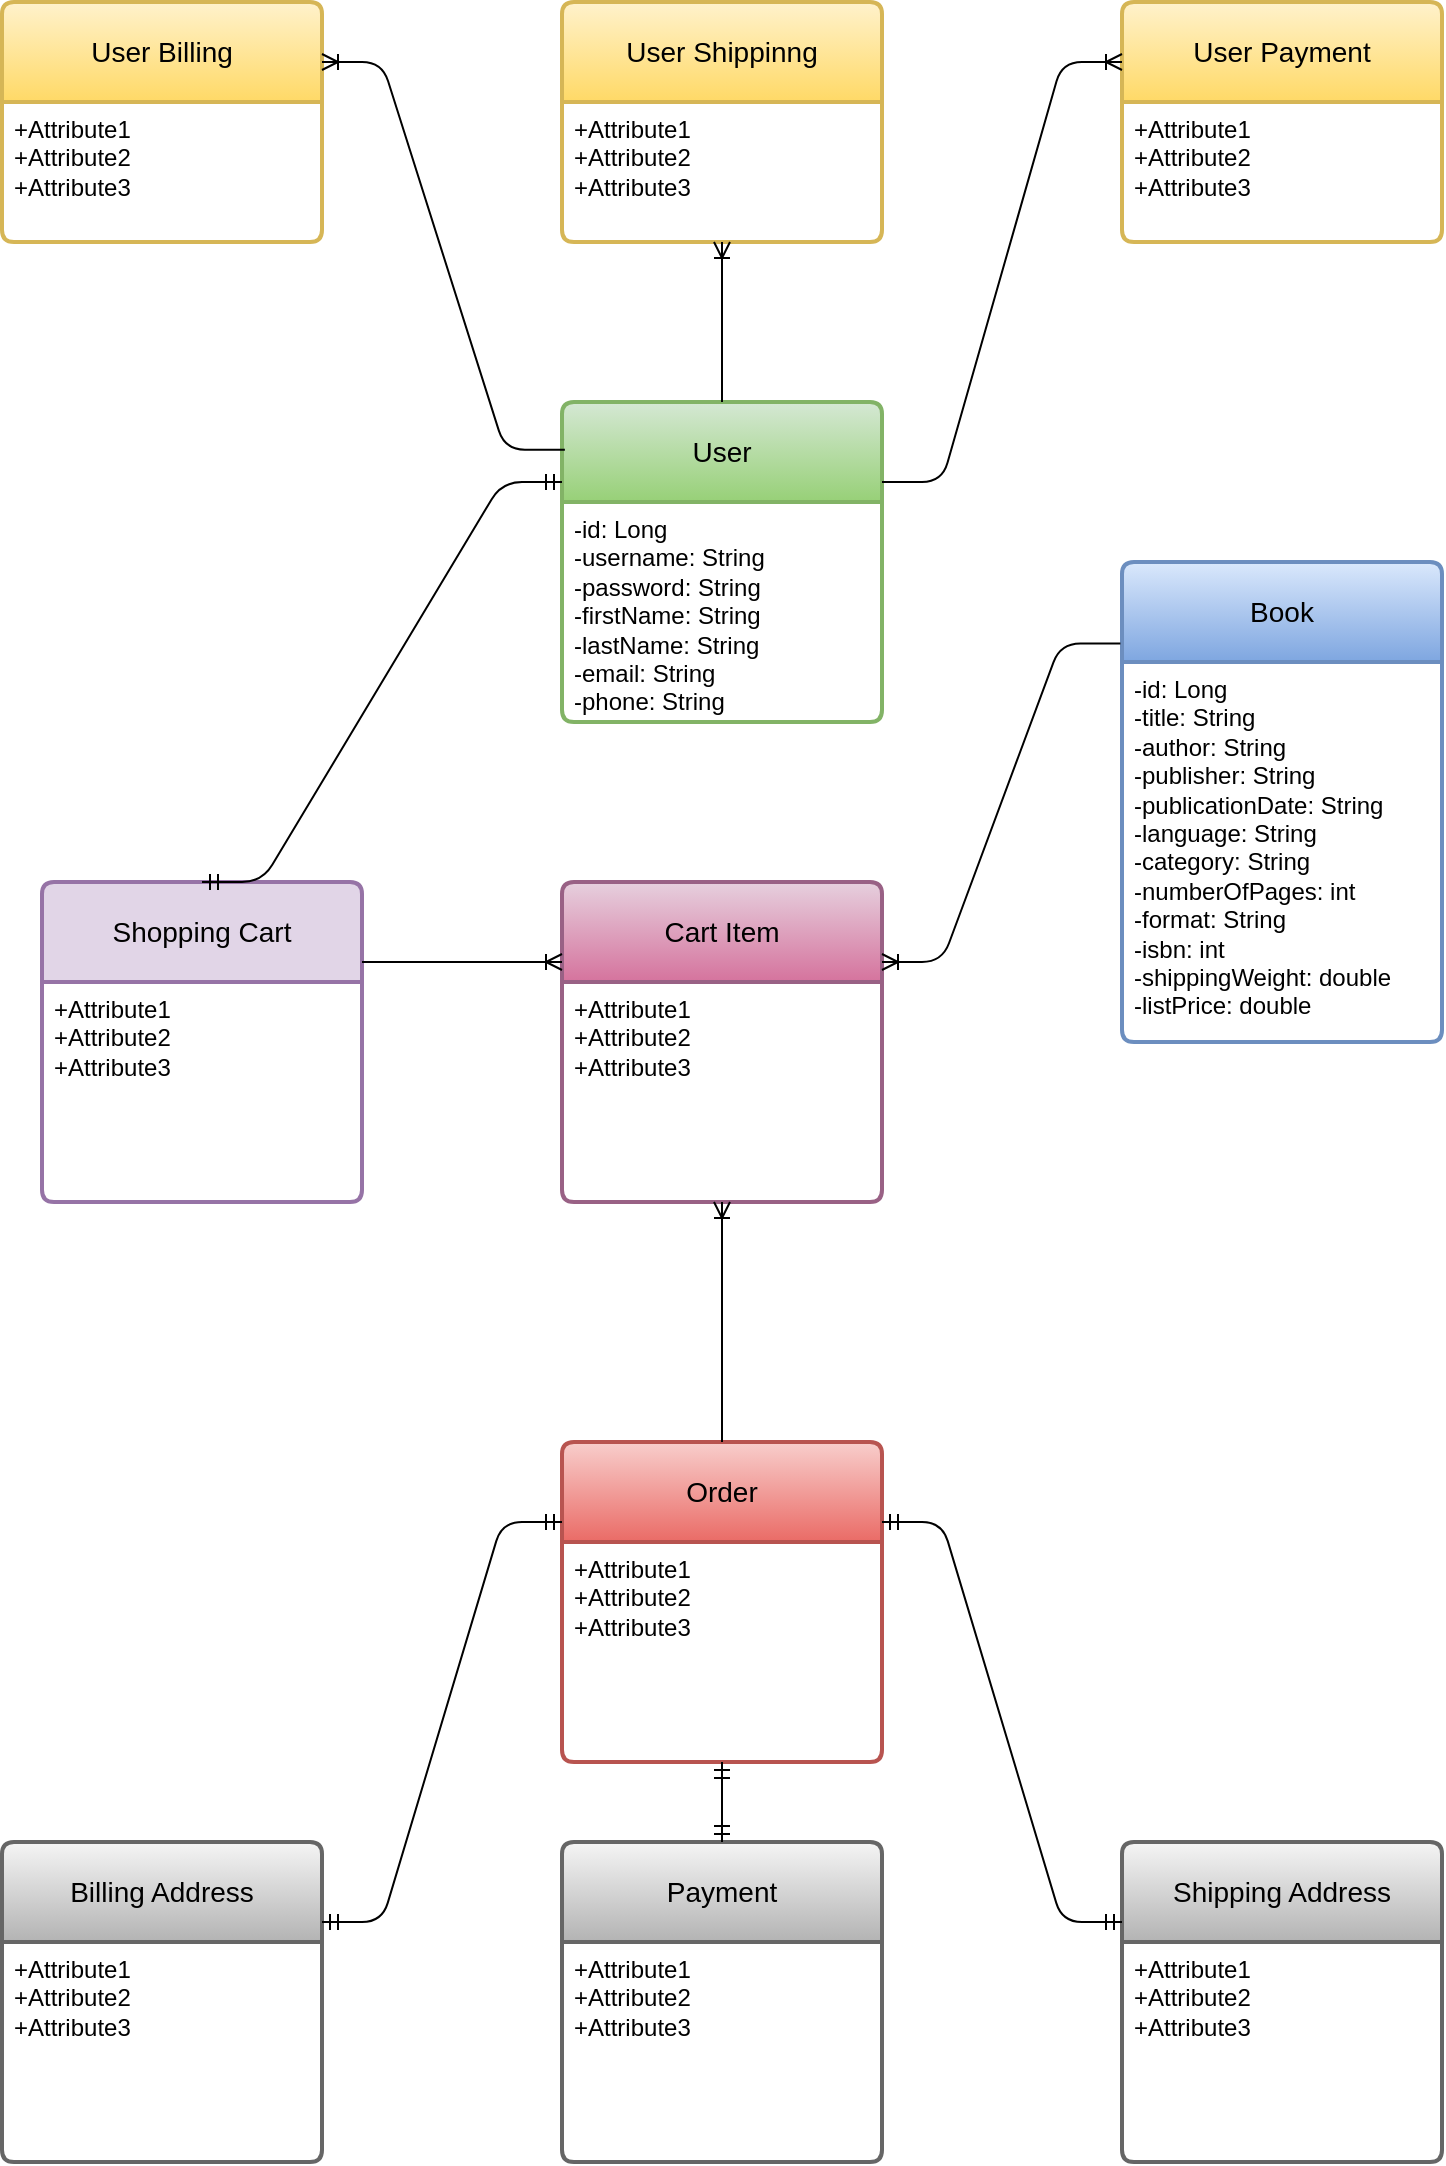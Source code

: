 <mxfile version="22.1.21" type="device">
  <diagram name="ERD Alpine Bookstore" id="efa7a0a1-bf9b-a30e-e6df-94a7791c09e9">
    <mxGraphModel dx="1069" dy="748" grid="1" gridSize="10" guides="1" tooltips="1" connect="1" arrows="1" fold="1" page="1" pageScale="1" pageWidth="826" pageHeight="1169" background="none" math="0" shadow="0">
      <root>
        <mxCell id="0" />
        <mxCell id="1" parent="0" />
        <mxCell id="V7H8Wha3FZnOUQtV0K5t-114" value="User" style="swimlane;childLayout=stackLayout;horizontal=1;startSize=50;horizontalStack=0;rounded=1;fontSize=14;fontStyle=0;strokeWidth=2;resizeParent=0;resizeLast=1;shadow=0;dashed=0;align=center;arcSize=4;whiteSpace=wrap;html=1;fillColor=#d5e8d4;strokeColor=#82b366;gradientColor=#97d077;" parent="1" vertex="1">
          <mxGeometry x="320" y="240" width="160" height="160" as="geometry" />
        </mxCell>
        <mxCell id="V7H8Wha3FZnOUQtV0K5t-115" value="-id: Long&lt;br&gt;-username: String&lt;br&gt;-password: String&lt;br&gt;-firstName: String&lt;br&gt;-lastName: String&lt;br&gt;-email: String&lt;br&gt;-phone: String" style="align=left;strokeColor=none;fillColor=none;spacingLeft=4;fontSize=12;verticalAlign=top;resizable=0;rotatable=0;part=1;html=1;" parent="V7H8Wha3FZnOUQtV0K5t-114" vertex="1">
          <mxGeometry y="50" width="160" height="110" as="geometry" />
        </mxCell>
        <mxCell id="V7H8Wha3FZnOUQtV0K5t-116" value="User Payment" style="swimlane;childLayout=stackLayout;horizontal=1;startSize=50;horizontalStack=0;rounded=1;fontSize=14;fontStyle=0;strokeWidth=2;resizeParent=0;resizeLast=1;shadow=0;dashed=0;align=center;arcSize=4;whiteSpace=wrap;html=1;fillColor=#fff2cc;gradientColor=#ffd966;strokeColor=#d6b656;" parent="1" vertex="1">
          <mxGeometry x="600" y="40" width="160" height="120" as="geometry" />
        </mxCell>
        <mxCell id="V7H8Wha3FZnOUQtV0K5t-117" value="+Attribute1&#xa;+Attribute2&#xa;+Attribute3" style="align=left;strokeColor=none;fillColor=none;spacingLeft=4;fontSize=12;verticalAlign=top;resizable=0;rotatable=0;part=1;html=1;" parent="V7H8Wha3FZnOUQtV0K5t-116" vertex="1">
          <mxGeometry y="50" width="160" height="70" as="geometry" />
        </mxCell>
        <mxCell id="V7H8Wha3FZnOUQtV0K5t-118" value="User Shippinng" style="swimlane;childLayout=stackLayout;horizontal=1;startSize=50;horizontalStack=0;rounded=1;fontSize=14;fontStyle=0;strokeWidth=2;resizeParent=0;resizeLast=1;shadow=0;dashed=0;align=center;arcSize=4;whiteSpace=wrap;html=1;fillColor=#fff2cc;gradientColor=#ffd966;strokeColor=#d6b656;" parent="1" vertex="1">
          <mxGeometry x="320" y="40" width="160" height="120" as="geometry" />
        </mxCell>
        <mxCell id="V7H8Wha3FZnOUQtV0K5t-119" value="+Attribute1&#xa;+Attribute2&#xa;+Attribute3" style="align=left;strokeColor=none;fillColor=none;spacingLeft=4;fontSize=12;verticalAlign=top;resizable=0;rotatable=0;part=1;html=1;" parent="V7H8Wha3FZnOUQtV0K5t-118" vertex="1">
          <mxGeometry y="50" width="160" height="70" as="geometry" />
        </mxCell>
        <mxCell id="V7H8Wha3FZnOUQtV0K5t-120" value="User Billing" style="swimlane;childLayout=stackLayout;horizontal=1;startSize=50;horizontalStack=0;rounded=1;fontSize=14;fontStyle=0;strokeWidth=2;resizeParent=0;resizeLast=1;shadow=0;dashed=0;align=center;arcSize=4;whiteSpace=wrap;html=1;fillColor=#fff2cc;gradientColor=#ffd966;strokeColor=#d6b656;" parent="1" vertex="1">
          <mxGeometry x="40" y="40" width="160" height="120" as="geometry" />
        </mxCell>
        <mxCell id="V7H8Wha3FZnOUQtV0K5t-121" value="+Attribute1&#xa;+Attribute2&#xa;+Attribute3" style="align=left;strokeColor=none;fillColor=none;spacingLeft=4;fontSize=12;verticalAlign=top;resizable=0;rotatable=0;part=1;html=1;" parent="V7H8Wha3FZnOUQtV0K5t-120" vertex="1">
          <mxGeometry y="50" width="160" height="70" as="geometry" />
        </mxCell>
        <mxCell id="V7H8Wha3FZnOUQtV0K5t-122" value="" style="edgeStyle=entityRelationEdgeStyle;fontSize=12;html=1;endArrow=ERoneToMany;rounded=1;entryX=0;entryY=0.25;entryDx=0;entryDy=0;exitX=1;exitY=0.25;exitDx=0;exitDy=0;curved=0;" parent="1" source="V7H8Wha3FZnOUQtV0K5t-114" target="V7H8Wha3FZnOUQtV0K5t-116" edge="1">
          <mxGeometry width="100" height="100" relative="1" as="geometry">
            <mxPoint x="380" y="210" as="sourcePoint" />
            <mxPoint x="370" y="50" as="targetPoint" />
          </mxGeometry>
        </mxCell>
        <mxCell id="V7H8Wha3FZnOUQtV0K5t-123" value="" style="fontSize=12;html=1;endArrow=ERoneToMany;rounded=1;entryX=0.5;entryY=1;entryDx=0;entryDy=0;" parent="1" target="V7H8Wha3FZnOUQtV0K5t-119" edge="1">
          <mxGeometry width="100" height="100" relative="1" as="geometry">
            <mxPoint x="400" y="240" as="sourcePoint" />
            <mxPoint x="350" y="450" as="targetPoint" />
          </mxGeometry>
        </mxCell>
        <mxCell id="V7H8Wha3FZnOUQtV0K5t-124" value="" style="edgeStyle=entityRelationEdgeStyle;fontSize=12;html=1;endArrow=ERoneToMany;rounded=1;entryX=1;entryY=0.25;entryDx=0;entryDy=0;exitX=0.009;exitY=0.149;exitDx=0;exitDy=0;curved=0;exitPerimeter=0;" parent="1" source="V7H8Wha3FZnOUQtV0K5t-114" target="V7H8Wha3FZnOUQtV0K5t-120" edge="1">
          <mxGeometry width="100" height="100" relative="1" as="geometry">
            <mxPoint x="300" y="540" as="sourcePoint" />
            <mxPoint x="400" y="440" as="targetPoint" />
          </mxGeometry>
        </mxCell>
        <mxCell id="V7H8Wha3FZnOUQtV0K5t-125" value="Shopping Cart" style="swimlane;childLayout=stackLayout;horizontal=1;startSize=50;horizontalStack=0;rounded=1;fontSize=14;fontStyle=0;strokeWidth=2;resizeParent=0;resizeLast=1;shadow=0;dashed=0;align=center;arcSize=4;whiteSpace=wrap;html=1;fillColor=#e1d5e7;strokeColor=#9673a6;" parent="1" vertex="1">
          <mxGeometry x="60" y="480" width="160" height="160" as="geometry" />
        </mxCell>
        <mxCell id="V7H8Wha3FZnOUQtV0K5t-126" value="+Attribute1&#xa;+Attribute2&#xa;+Attribute3" style="align=left;strokeColor=none;fillColor=none;spacingLeft=4;fontSize=12;verticalAlign=top;resizable=0;rotatable=0;part=1;html=1;" parent="V7H8Wha3FZnOUQtV0K5t-125" vertex="1">
          <mxGeometry y="50" width="160" height="110" as="geometry" />
        </mxCell>
        <mxCell id="V7H8Wha3FZnOUQtV0K5t-131" value="" style="edgeStyle=entityRelationEdgeStyle;fontSize=12;html=1;endArrow=ERmandOne;startArrow=ERmandOne;rounded=1;entryX=0;entryY=0.25;entryDx=0;entryDy=0;exitX=0.5;exitY=0;exitDx=0;exitDy=0;curved=0;" parent="1" source="V7H8Wha3FZnOUQtV0K5t-125" target="V7H8Wha3FZnOUQtV0K5t-114" edge="1">
          <mxGeometry width="100" height="100" relative="1" as="geometry">
            <mxPoint x="130" y="430" as="sourcePoint" />
            <mxPoint x="210" y="310" as="targetPoint" />
            <Array as="points">
              <mxPoint x="140" y="430" />
            </Array>
          </mxGeometry>
        </mxCell>
        <mxCell id="V7H8Wha3FZnOUQtV0K5t-132" value="Book" style="swimlane;childLayout=stackLayout;horizontal=1;startSize=50;horizontalStack=0;rounded=1;fontSize=14;fontStyle=0;strokeWidth=2;resizeParent=0;resizeLast=1;shadow=0;dashed=0;align=center;arcSize=4;whiteSpace=wrap;html=1;fillColor=#dae8fc;strokeColor=#6c8ebf;gradientColor=#7ea6e0;" parent="1" vertex="1">
          <mxGeometry x="600" y="320" width="160" height="240" as="geometry" />
        </mxCell>
        <mxCell id="V7H8Wha3FZnOUQtV0K5t-133" value="-id: Long&lt;br&gt;-title: String&lt;br&gt;-author: String&lt;br&gt;-publisher: String&lt;br&gt;-publicationDate: String&lt;br&gt;-language: String&lt;br&gt;-category: String&lt;br&gt;-numberOfPages: int&lt;br&gt;-format: String&lt;br&gt;-isbn: int&lt;br&gt;-shippingWeight: double&lt;br&gt;-listPrice: double" style="align=left;strokeColor=none;fillColor=none;spacingLeft=4;fontSize=12;verticalAlign=top;resizable=0;rotatable=0;part=1;html=1;" parent="V7H8Wha3FZnOUQtV0K5t-132" vertex="1">
          <mxGeometry y="50" width="160" height="190" as="geometry" />
        </mxCell>
        <mxCell id="V7H8Wha3FZnOUQtV0K5t-134" value="Cart Item" style="swimlane;childLayout=stackLayout;horizontal=1;startSize=50;horizontalStack=0;rounded=1;fontSize=14;fontStyle=0;strokeWidth=2;resizeParent=0;resizeLast=1;shadow=0;dashed=0;align=center;arcSize=4;whiteSpace=wrap;html=1;fillColor=#e6d0de;gradientColor=#d5739d;strokeColor=#996185;" parent="1" vertex="1">
          <mxGeometry x="320" y="480" width="160" height="160" as="geometry" />
        </mxCell>
        <mxCell id="V7H8Wha3FZnOUQtV0K5t-135" value="+Attribute1&#xa;+Attribute2&#xa;+Attribute3" style="align=left;strokeColor=none;fillColor=none;spacingLeft=4;fontSize=12;verticalAlign=top;resizable=0;rotatable=0;part=1;html=1;" parent="V7H8Wha3FZnOUQtV0K5t-134" vertex="1">
          <mxGeometry y="50" width="160" height="110" as="geometry" />
        </mxCell>
        <mxCell id="V7H8Wha3FZnOUQtV0K5t-138" value="" style="edgeStyle=entityRelationEdgeStyle;fontSize=12;html=1;endArrow=ERoneToMany;rounded=1;exitX=1;exitY=0.25;exitDx=0;exitDy=0;curved=0;entryX=0;entryY=0.25;entryDx=0;entryDy=0;" parent="1" source="V7H8Wha3FZnOUQtV0K5t-125" target="V7H8Wha3FZnOUQtV0K5t-134" edge="1">
          <mxGeometry width="100" height="100" relative="1" as="geometry">
            <mxPoint x="500" y="550" as="sourcePoint" />
            <mxPoint x="600" y="450" as="targetPoint" />
          </mxGeometry>
        </mxCell>
        <mxCell id="V7H8Wha3FZnOUQtV0K5t-139" value="Order" style="swimlane;childLayout=stackLayout;horizontal=1;startSize=50;horizontalStack=0;rounded=1;fontSize=14;fontStyle=0;strokeWidth=2;resizeParent=0;resizeLast=1;shadow=0;dashed=0;align=center;arcSize=4;whiteSpace=wrap;html=1;fillColor=#f8cecc;strokeColor=#b85450;gradientColor=#ea6b66;" parent="1" vertex="1">
          <mxGeometry x="320" y="760" width="160" height="160" as="geometry" />
        </mxCell>
        <mxCell id="V7H8Wha3FZnOUQtV0K5t-140" value="+Attribute1&#xa;+Attribute2&#xa;+Attribute3" style="align=left;strokeColor=none;fillColor=none;spacingLeft=4;fontSize=12;verticalAlign=top;resizable=0;rotatable=0;part=1;html=1;" parent="V7H8Wha3FZnOUQtV0K5t-139" vertex="1">
          <mxGeometry y="50" width="160" height="110" as="geometry" />
        </mxCell>
        <mxCell id="V7H8Wha3FZnOUQtV0K5t-141" value="Billing Address" style="swimlane;childLayout=stackLayout;horizontal=1;startSize=50;horizontalStack=0;rounded=1;fontSize=14;fontStyle=0;strokeWidth=2;resizeParent=0;resizeLast=1;shadow=0;dashed=0;align=center;arcSize=4;whiteSpace=wrap;html=1;fillColor=#f5f5f5;gradientColor=#b3b3b3;strokeColor=#666666;" parent="1" vertex="1">
          <mxGeometry x="40" y="960" width="160" height="160" as="geometry" />
        </mxCell>
        <mxCell id="V7H8Wha3FZnOUQtV0K5t-142" value="+Attribute1&#xa;+Attribute2&#xa;+Attribute3" style="align=left;strokeColor=none;fillColor=none;spacingLeft=4;fontSize=12;verticalAlign=top;resizable=0;rotatable=0;part=1;html=1;" parent="V7H8Wha3FZnOUQtV0K5t-141" vertex="1">
          <mxGeometry y="50" width="160" height="110" as="geometry" />
        </mxCell>
        <mxCell id="V7H8Wha3FZnOUQtV0K5t-143" value="Payment" style="swimlane;childLayout=stackLayout;horizontal=1;startSize=50;horizontalStack=0;rounded=1;fontSize=14;fontStyle=0;strokeWidth=2;resizeParent=0;resizeLast=1;shadow=0;dashed=0;align=center;arcSize=4;whiteSpace=wrap;html=1;fillColor=#f5f5f5;gradientColor=#b3b3b3;strokeColor=#666666;" parent="1" vertex="1">
          <mxGeometry x="320" y="960" width="160" height="160" as="geometry" />
        </mxCell>
        <mxCell id="V7H8Wha3FZnOUQtV0K5t-144" value="+Attribute1&#xa;+Attribute2&#xa;+Attribute3" style="align=left;strokeColor=none;fillColor=none;spacingLeft=4;fontSize=12;verticalAlign=top;resizable=0;rotatable=0;part=1;html=1;" parent="V7H8Wha3FZnOUQtV0K5t-143" vertex="1">
          <mxGeometry y="50" width="160" height="110" as="geometry" />
        </mxCell>
        <mxCell id="V7H8Wha3FZnOUQtV0K5t-145" value="Shipping Address" style="swimlane;childLayout=stackLayout;horizontal=1;startSize=50;horizontalStack=0;rounded=1;fontSize=14;fontStyle=0;strokeWidth=2;resizeParent=0;resizeLast=1;shadow=0;dashed=0;align=center;arcSize=4;whiteSpace=wrap;html=1;fillColor=#f5f5f5;gradientColor=#b3b3b3;strokeColor=#666666;" parent="1" vertex="1">
          <mxGeometry x="600" y="960" width="160" height="160" as="geometry" />
        </mxCell>
        <mxCell id="V7H8Wha3FZnOUQtV0K5t-146" value="+Attribute1&#xa;+Attribute2&#xa;+Attribute3" style="align=left;strokeColor=none;fillColor=none;spacingLeft=4;fontSize=12;verticalAlign=top;resizable=0;rotatable=0;part=1;html=1;" parent="V7H8Wha3FZnOUQtV0K5t-145" vertex="1">
          <mxGeometry y="50" width="160" height="110" as="geometry" />
        </mxCell>
        <mxCell id="V7H8Wha3FZnOUQtV0K5t-147" value="" style="fontSize=12;html=1;endArrow=ERoneToMany;rounded=1;exitX=0.5;exitY=0;exitDx=0;exitDy=0;entryX=0.5;entryY=1;entryDx=0;entryDy=0;" parent="1" source="V7H8Wha3FZnOUQtV0K5t-139" target="V7H8Wha3FZnOUQtV0K5t-135" edge="1">
          <mxGeometry width="100" height="100" relative="1" as="geometry">
            <mxPoint x="600" y="610" as="sourcePoint" />
            <mxPoint x="390" y="660" as="targetPoint" />
          </mxGeometry>
        </mxCell>
        <mxCell id="V7H8Wha3FZnOUQtV0K5t-148" value="" style="edgeStyle=entityRelationEdgeStyle;fontSize=12;html=1;endArrow=ERmandOne;startArrow=ERmandOne;rounded=1;entryX=0;entryY=0.25;entryDx=0;entryDy=0;curved=0;exitX=1;exitY=0.25;exitDx=0;exitDy=0;" parent="1" source="V7H8Wha3FZnOUQtV0K5t-141" target="V7H8Wha3FZnOUQtV0K5t-139" edge="1">
          <mxGeometry width="100" height="100" relative="1" as="geometry">
            <mxPoint x="370" y="810" as="sourcePoint" />
            <mxPoint x="470" y="710" as="targetPoint" />
          </mxGeometry>
        </mxCell>
        <mxCell id="V7H8Wha3FZnOUQtV0K5t-149" value="" style="edgeStyle=entityRelationEdgeStyle;fontSize=12;html=1;endArrow=ERmandOne;startArrow=ERmandOne;rounded=1;exitX=1;exitY=0.25;exitDx=0;exitDy=0;entryX=0;entryY=0.25;entryDx=0;entryDy=0;curved=0;" parent="1" source="V7H8Wha3FZnOUQtV0K5t-139" target="V7H8Wha3FZnOUQtV0K5t-145" edge="1">
          <mxGeometry width="100" height="100" relative="1" as="geometry">
            <mxPoint x="750" y="730" as="sourcePoint" />
            <mxPoint x="850" y="630" as="targetPoint" />
          </mxGeometry>
        </mxCell>
        <mxCell id="V7H8Wha3FZnOUQtV0K5t-150" value="" style="fontSize=12;html=1;endArrow=ERmandOne;startArrow=ERmandOne;rounded=0;entryX=0.5;entryY=1;entryDx=0;entryDy=0;exitX=0.5;exitY=0;exitDx=0;exitDy=0;" parent="1" source="V7H8Wha3FZnOUQtV0K5t-143" target="V7H8Wha3FZnOUQtV0K5t-140" edge="1">
          <mxGeometry width="100" height="100" relative="1" as="geometry">
            <mxPoint x="600" y="1000" as="sourcePoint" />
            <mxPoint x="700" y="900" as="targetPoint" />
          </mxGeometry>
        </mxCell>
        <mxCell id="CVQ6e71vavD90Ppe_7d5-1" value="" style="edgeStyle=entityRelationEdgeStyle;fontSize=12;html=1;endArrow=ERoneToMany;rounded=1;entryX=1;entryY=0.25;entryDx=0;entryDy=0;exitX=-0.005;exitY=0.17;exitDx=0;exitDy=0;exitPerimeter=0;curved=0;" edge="1" parent="1" source="V7H8Wha3FZnOUQtV0K5t-132" target="V7H8Wha3FZnOUQtV0K5t-134">
          <mxGeometry width="100" height="100" relative="1" as="geometry">
            <mxPoint x="580" y="660" as="sourcePoint" />
            <mxPoint x="680" y="560" as="targetPoint" />
            <Array as="points">
              <mxPoint x="410" y="450" />
            </Array>
          </mxGeometry>
        </mxCell>
      </root>
    </mxGraphModel>
  </diagram>
</mxfile>
